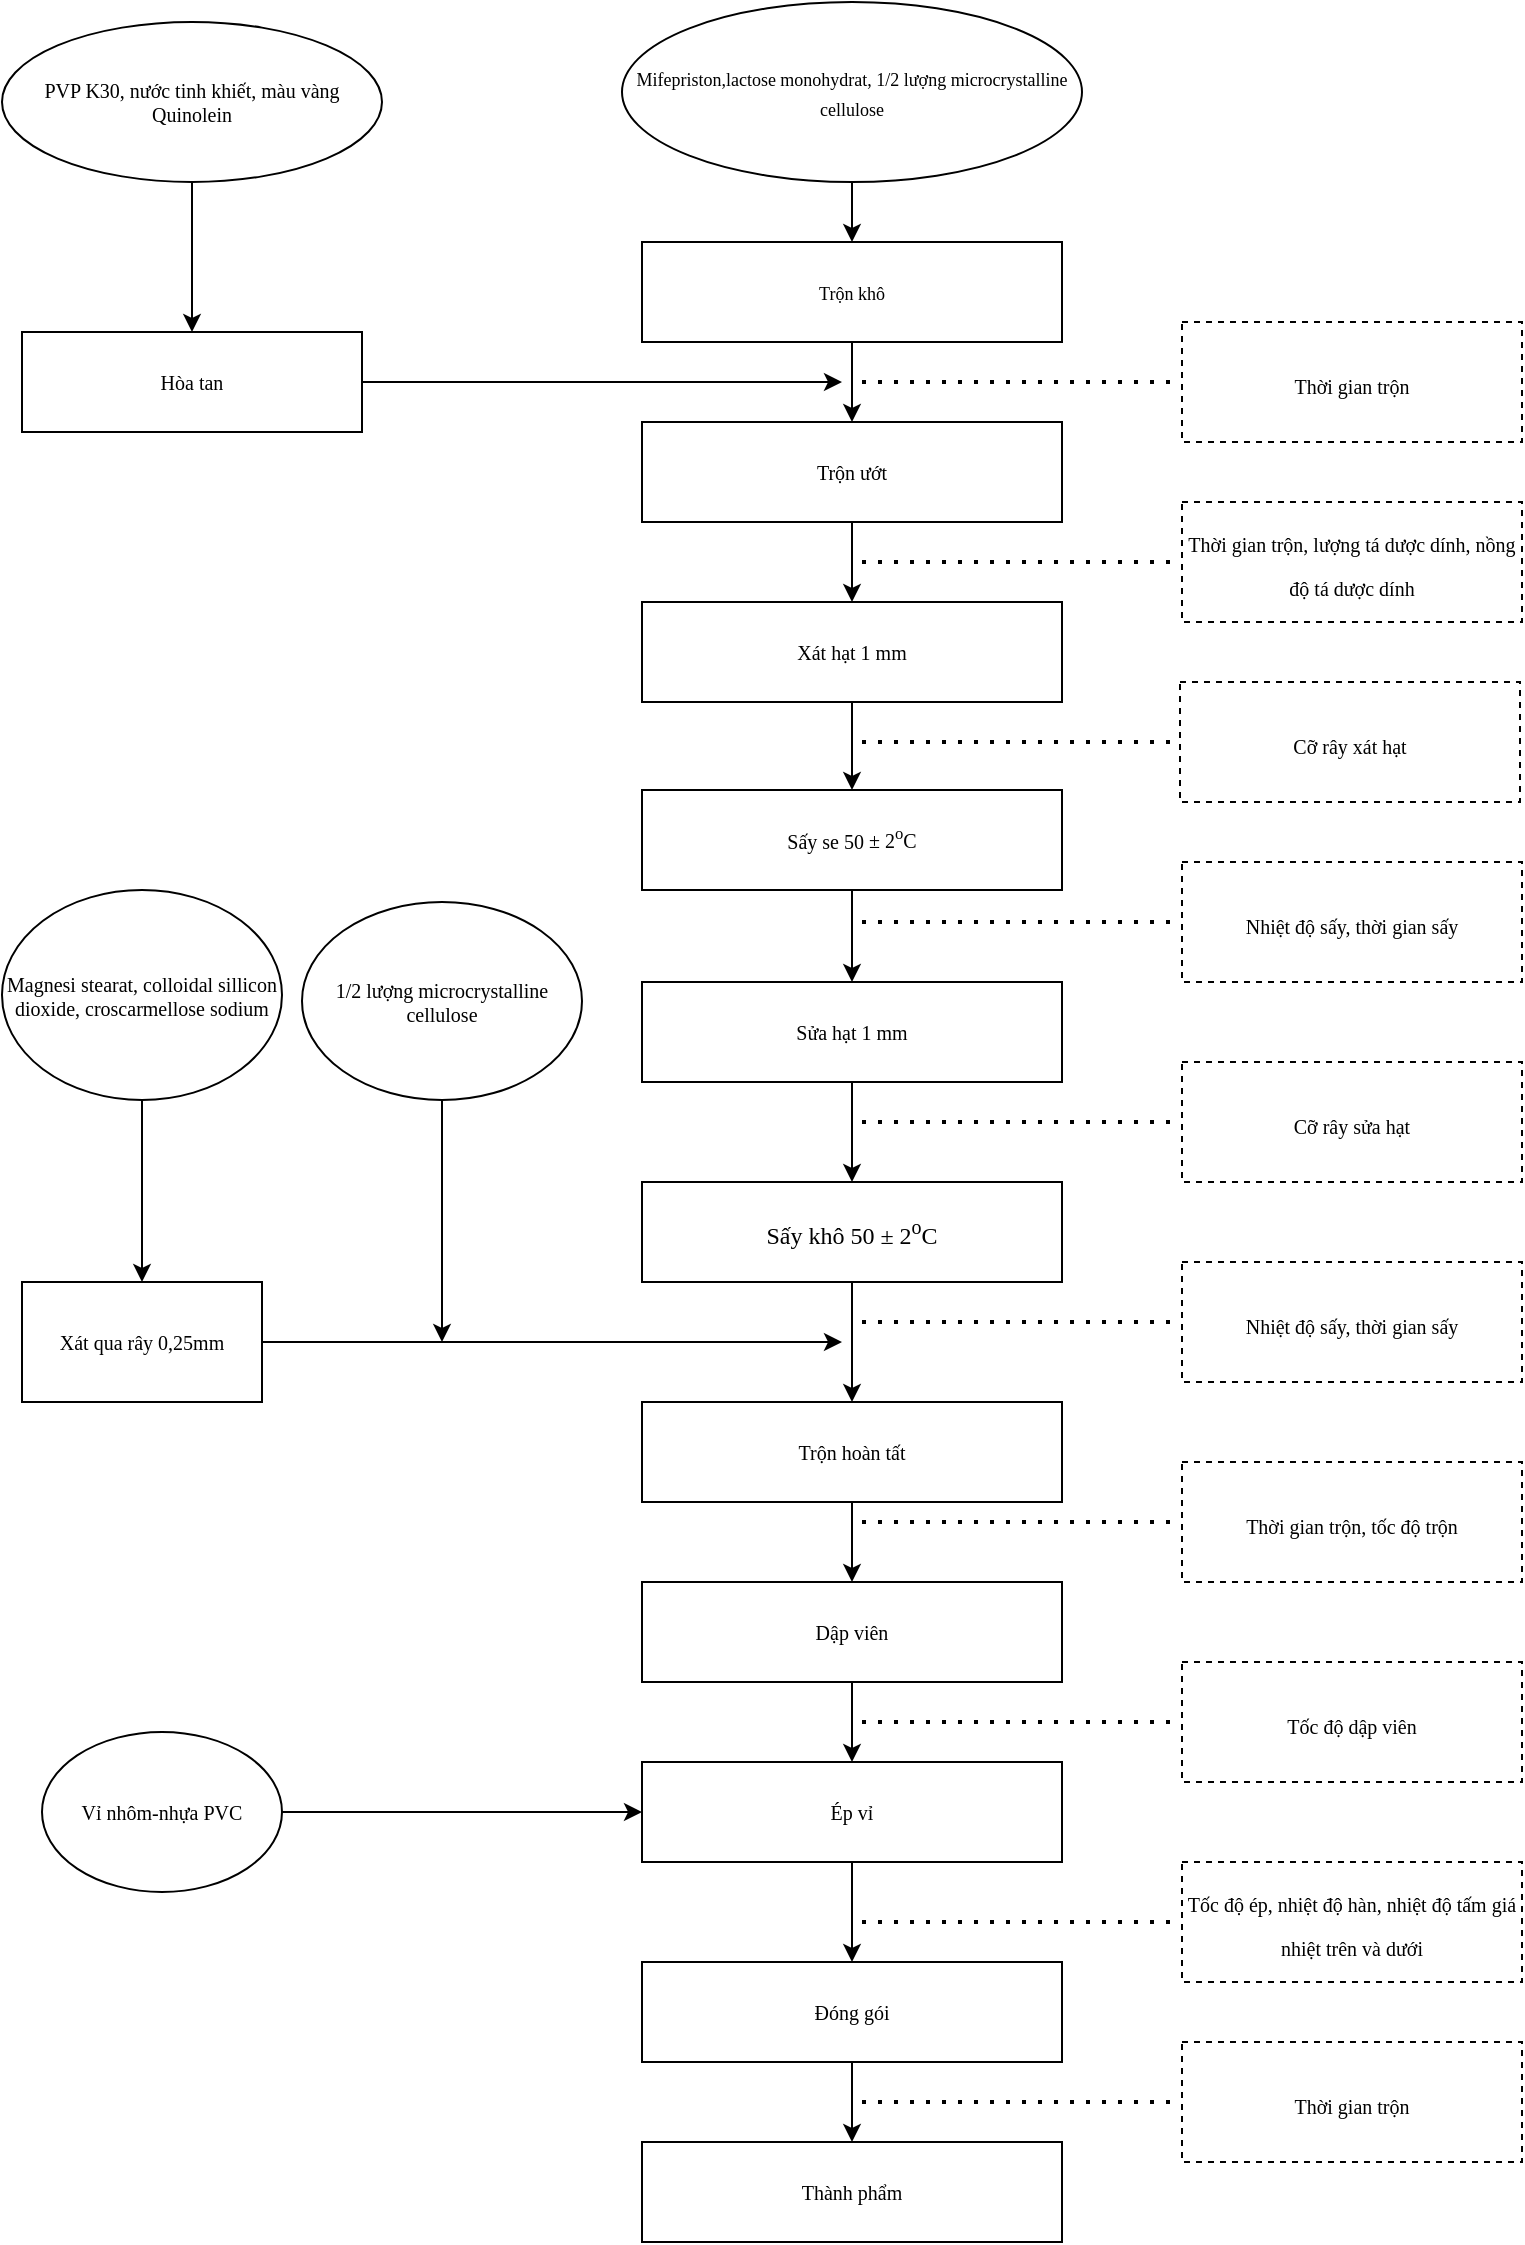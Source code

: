 <mxfile version="20.6.0" type="github">
  <diagram id="C5RBs43oDa-KdzZeNtuy" name="Page-1">
    <mxGraphModel dx="2170" dy="1100" grid="1" gridSize="10" guides="1" tooltips="1" connect="1" arrows="1" fold="1" page="1" pageScale="1" pageWidth="1169" pageHeight="827" math="0" shadow="0">
      <root>
        <mxCell id="WIyWlLk6GJQsqaUBKTNV-0" />
        <mxCell id="WIyWlLk6GJQsqaUBKTNV-1" parent="WIyWlLk6GJQsqaUBKTNV-0" />
        <mxCell id="eYAlA3jcJUsBGl3VyRQ2-2" value="" style="edgeStyle=orthogonalEdgeStyle;rounded=0;orthogonalLoop=1;jettySize=auto;html=1;fontSize=9;fontFamily=Times New Roman;" edge="1" parent="WIyWlLk6GJQsqaUBKTNV-1" source="eYAlA3jcJUsBGl3VyRQ2-0" target="eYAlA3jcJUsBGl3VyRQ2-1">
          <mxGeometry relative="1" as="geometry" />
        </mxCell>
        <mxCell id="eYAlA3jcJUsBGl3VyRQ2-0" value="&lt;font style=&quot;font-size: 9px;&quot;&gt;Mifepriston,lactose monohydrat, 1/2 lượng microcrystalline cellulose&lt;/font&gt;" style="ellipse;whiteSpace=wrap;html=1;fontFamily=Times New Roman;" vertex="1" parent="WIyWlLk6GJQsqaUBKTNV-1">
          <mxGeometry x="390" y="20" width="230" height="90" as="geometry" />
        </mxCell>
        <mxCell id="eYAlA3jcJUsBGl3VyRQ2-4" value="" style="edgeStyle=orthogonalEdgeStyle;rounded=0;orthogonalLoop=1;jettySize=auto;html=1;fontSize=18;fontFamily=Times New Roman;" edge="1" parent="WIyWlLk6GJQsqaUBKTNV-1" source="eYAlA3jcJUsBGl3VyRQ2-1" target="eYAlA3jcJUsBGl3VyRQ2-3">
          <mxGeometry relative="1" as="geometry" />
        </mxCell>
        <mxCell id="eYAlA3jcJUsBGl3VyRQ2-1" value="&lt;font style=&quot;font-size: 9px;&quot;&gt;Trộn khô&lt;/font&gt;" style="whiteSpace=wrap;html=1;fontFamily=Times New Roman;" vertex="1" parent="WIyWlLk6GJQsqaUBKTNV-1">
          <mxGeometry x="400" y="140" width="210" height="50" as="geometry" />
        </mxCell>
        <mxCell id="eYAlA3jcJUsBGl3VyRQ2-8" value="" style="edgeStyle=orthogonalEdgeStyle;rounded=0;orthogonalLoop=1;jettySize=auto;html=1;fontSize=18;fontFamily=Times New Roman;" edge="1" parent="WIyWlLk6GJQsqaUBKTNV-1" source="eYAlA3jcJUsBGl3VyRQ2-3" target="eYAlA3jcJUsBGl3VyRQ2-7">
          <mxGeometry relative="1" as="geometry" />
        </mxCell>
        <mxCell id="eYAlA3jcJUsBGl3VyRQ2-3" value="&lt;font style=&quot;font-size: 10px;&quot;&gt;Trộn ướt&lt;/font&gt;" style="whiteSpace=wrap;html=1;fontFamily=Times New Roman;" vertex="1" parent="WIyWlLk6GJQsqaUBKTNV-1">
          <mxGeometry x="400" y="230" width="210" height="50" as="geometry" />
        </mxCell>
        <mxCell id="eYAlA3jcJUsBGl3VyRQ2-10" value="" style="edgeStyle=orthogonalEdgeStyle;rounded=0;orthogonalLoop=1;jettySize=auto;html=1;fontSize=18;fontFamily=Times New Roman;" edge="1" parent="WIyWlLk6GJQsqaUBKTNV-1" source="eYAlA3jcJUsBGl3VyRQ2-7" target="eYAlA3jcJUsBGl3VyRQ2-9">
          <mxGeometry relative="1" as="geometry" />
        </mxCell>
        <mxCell id="eYAlA3jcJUsBGl3VyRQ2-7" value="&lt;font style=&quot;font-size: 10px;&quot;&gt;Xát hạt 1 mm&lt;/font&gt;" style="whiteSpace=wrap;html=1;fontFamily=Times New Roman;" vertex="1" parent="WIyWlLk6GJQsqaUBKTNV-1">
          <mxGeometry x="400" y="320" width="210" height="50" as="geometry" />
        </mxCell>
        <mxCell id="eYAlA3jcJUsBGl3VyRQ2-12" value="" style="edgeStyle=orthogonalEdgeStyle;rounded=0;orthogonalLoop=1;jettySize=auto;html=1;fontSize=18;fontFamily=Times New Roman;" edge="1" parent="WIyWlLk6GJQsqaUBKTNV-1" source="eYAlA3jcJUsBGl3VyRQ2-9" target="eYAlA3jcJUsBGl3VyRQ2-11">
          <mxGeometry relative="1" as="geometry" />
        </mxCell>
        <mxCell id="eYAlA3jcJUsBGl3VyRQ2-9" value="&lt;font style=&quot;font-size: 10px;&quot;&gt;Sấy se 50&lt;span lang=&quot;EN-US&quot;&gt; ± 2&lt;sup&gt;o&lt;/sup&gt;C&lt;br&gt;&lt;/span&gt;&lt;/font&gt;" style="whiteSpace=wrap;html=1;fontFamily=Times New Roman;" vertex="1" parent="WIyWlLk6GJQsqaUBKTNV-1">
          <mxGeometry x="400" y="414" width="210" height="50" as="geometry" />
        </mxCell>
        <mxCell id="eYAlA3jcJUsBGl3VyRQ2-14" value="" style="edgeStyle=orthogonalEdgeStyle;rounded=0;orthogonalLoop=1;jettySize=auto;html=1;fontSize=18;fontFamily=Times New Roman;" edge="1" parent="WIyWlLk6GJQsqaUBKTNV-1" source="eYAlA3jcJUsBGl3VyRQ2-11" target="eYAlA3jcJUsBGl3VyRQ2-13">
          <mxGeometry relative="1" as="geometry" />
        </mxCell>
        <mxCell id="eYAlA3jcJUsBGl3VyRQ2-11" value="&lt;font style=&quot;font-size: 10px;&quot;&gt;Sửa hạt 1 mm&lt;br&gt;&lt;/font&gt;" style="whiteSpace=wrap;html=1;fontFamily=Times New Roman;" vertex="1" parent="WIyWlLk6GJQsqaUBKTNV-1">
          <mxGeometry x="400" y="510" width="210" height="50" as="geometry" />
        </mxCell>
        <mxCell id="eYAlA3jcJUsBGl3VyRQ2-16" value="" style="edgeStyle=orthogonalEdgeStyle;rounded=0;orthogonalLoop=1;jettySize=auto;html=1;fontSize=18;fontFamily=Times New Roman;" edge="1" parent="WIyWlLk6GJQsqaUBKTNV-1" source="eYAlA3jcJUsBGl3VyRQ2-13" target="eYAlA3jcJUsBGl3VyRQ2-15">
          <mxGeometry relative="1" as="geometry" />
        </mxCell>
        <mxCell id="eYAlA3jcJUsBGl3VyRQ2-13" value="Sấy khô 50&lt;span lang=&quot;EN-US&quot;&gt; ± 2&lt;sup&gt;o&lt;/sup&gt;C&lt;/span&gt;" style="whiteSpace=wrap;html=1;fontFamily=Times New Roman;" vertex="1" parent="WIyWlLk6GJQsqaUBKTNV-1">
          <mxGeometry x="400" y="610" width="210" height="50" as="geometry" />
        </mxCell>
        <mxCell id="eYAlA3jcJUsBGl3VyRQ2-18" value="" style="edgeStyle=orthogonalEdgeStyle;rounded=0;orthogonalLoop=1;jettySize=auto;html=1;fontSize=18;fontFamily=Times New Roman;" edge="1" parent="WIyWlLk6GJQsqaUBKTNV-1" source="eYAlA3jcJUsBGl3VyRQ2-15" target="eYAlA3jcJUsBGl3VyRQ2-17">
          <mxGeometry relative="1" as="geometry" />
        </mxCell>
        <mxCell id="eYAlA3jcJUsBGl3VyRQ2-15" value="&lt;font style=&quot;font-size: 10px;&quot;&gt;Trộn hoàn tất&lt;/font&gt;" style="whiteSpace=wrap;html=1;fontFamily=Times New Roman;" vertex="1" parent="WIyWlLk6GJQsqaUBKTNV-1">
          <mxGeometry x="400" y="720" width="210" height="50" as="geometry" />
        </mxCell>
        <mxCell id="eYAlA3jcJUsBGl3VyRQ2-20" value="" style="edgeStyle=orthogonalEdgeStyle;rounded=0;orthogonalLoop=1;jettySize=auto;html=1;fontSize=18;fontFamily=Times New Roman;" edge="1" parent="WIyWlLk6GJQsqaUBKTNV-1" source="eYAlA3jcJUsBGl3VyRQ2-17" target="eYAlA3jcJUsBGl3VyRQ2-19">
          <mxGeometry relative="1" as="geometry" />
        </mxCell>
        <mxCell id="eYAlA3jcJUsBGl3VyRQ2-17" value="&lt;font style=&quot;font-size: 10px;&quot;&gt;Dập viên&lt;/font&gt;" style="whiteSpace=wrap;html=1;fontFamily=Times New Roman;" vertex="1" parent="WIyWlLk6GJQsqaUBKTNV-1">
          <mxGeometry x="400" y="810" width="210" height="50" as="geometry" />
        </mxCell>
        <mxCell id="eYAlA3jcJUsBGl3VyRQ2-22" value="" style="edgeStyle=orthogonalEdgeStyle;rounded=0;orthogonalLoop=1;jettySize=auto;html=1;fontSize=18;fontFamily=Times New Roman;" edge="1" parent="WIyWlLk6GJQsqaUBKTNV-1" source="eYAlA3jcJUsBGl3VyRQ2-19" target="eYAlA3jcJUsBGl3VyRQ2-21">
          <mxGeometry relative="1" as="geometry" />
        </mxCell>
        <mxCell id="eYAlA3jcJUsBGl3VyRQ2-19" value="&lt;font style=&quot;font-size: 10px;&quot;&gt;Ép vỉ&lt;/font&gt;" style="whiteSpace=wrap;html=1;fontFamily=Times New Roman;" vertex="1" parent="WIyWlLk6GJQsqaUBKTNV-1">
          <mxGeometry x="400" y="900" width="210" height="50" as="geometry" />
        </mxCell>
        <mxCell id="eYAlA3jcJUsBGl3VyRQ2-24" value="" style="edgeStyle=orthogonalEdgeStyle;rounded=0;orthogonalLoop=1;jettySize=auto;html=1;fontSize=18;fontFamily=Times New Roman;" edge="1" parent="WIyWlLk6GJQsqaUBKTNV-1" source="eYAlA3jcJUsBGl3VyRQ2-21" target="eYAlA3jcJUsBGl3VyRQ2-23">
          <mxGeometry relative="1" as="geometry" />
        </mxCell>
        <mxCell id="eYAlA3jcJUsBGl3VyRQ2-21" value="&lt;font style=&quot;font-size: 10px;&quot;&gt;Đóng gói&lt;/font&gt;" style="whiteSpace=wrap;html=1;fontFamily=Times New Roman;" vertex="1" parent="WIyWlLk6GJQsqaUBKTNV-1">
          <mxGeometry x="400" y="1000" width="210" height="50" as="geometry" />
        </mxCell>
        <mxCell id="eYAlA3jcJUsBGl3VyRQ2-23" value="&lt;font style=&quot;font-size: 10px;&quot;&gt;Thành phẩm&lt;/font&gt;" style="whiteSpace=wrap;html=1;fontFamily=Times New Roman;" vertex="1" parent="WIyWlLk6GJQsqaUBKTNV-1">
          <mxGeometry x="400" y="1090" width="210" height="50" as="geometry" />
        </mxCell>
        <mxCell id="eYAlA3jcJUsBGl3VyRQ2-25" value="&lt;font style=&quot;font-size: 10px;&quot;&gt;Thời gian trộn&lt;/font&gt;" style="rounded=0;whiteSpace=wrap;html=1;fontSize=18;dashed=1;fontFamily=Times New Roman;" vertex="1" parent="WIyWlLk6GJQsqaUBKTNV-1">
          <mxGeometry x="670" y="180" width="170" height="60" as="geometry" />
        </mxCell>
        <mxCell id="eYAlA3jcJUsBGl3VyRQ2-29" value="" style="endArrow=none;dashed=1;html=1;dashPattern=1 3;strokeWidth=2;rounded=0;fontSize=18;entryX=0;entryY=0.5;entryDx=0;entryDy=0;fontFamily=Times New Roman;" edge="1" parent="WIyWlLk6GJQsqaUBKTNV-1" target="eYAlA3jcJUsBGl3VyRQ2-25">
          <mxGeometry width="50" height="50" relative="1" as="geometry">
            <mxPoint x="510" y="210" as="sourcePoint" />
            <mxPoint x="630" y="390" as="targetPoint" />
          </mxGeometry>
        </mxCell>
        <mxCell id="eYAlA3jcJUsBGl3VyRQ2-30" value="&lt;div&gt;&lt;font style=&quot;font-size: 10px;&quot;&gt;Thời gian trộn, lượng tá dược dính, nồng độ tá dược dính&lt;/font&gt;&lt;/div&gt;" style="rounded=0;whiteSpace=wrap;html=1;fontSize=18;dashed=1;fontFamily=Times New Roman;" vertex="1" parent="WIyWlLk6GJQsqaUBKTNV-1">
          <mxGeometry x="670" y="270" width="170" height="60" as="geometry" />
        </mxCell>
        <mxCell id="eYAlA3jcJUsBGl3VyRQ2-31" value="" style="endArrow=none;dashed=1;html=1;dashPattern=1 3;strokeWidth=2;rounded=0;fontSize=18;entryX=0;entryY=0.5;entryDx=0;entryDy=0;fontFamily=Times New Roman;" edge="1" parent="WIyWlLk6GJQsqaUBKTNV-1" target="eYAlA3jcJUsBGl3VyRQ2-30">
          <mxGeometry width="50" height="50" relative="1" as="geometry">
            <mxPoint x="510" y="300" as="sourcePoint" />
            <mxPoint x="630" y="480" as="targetPoint" />
          </mxGeometry>
        </mxCell>
        <mxCell id="eYAlA3jcJUsBGl3VyRQ2-32" value="&lt;font style=&quot;font-size: 10px;&quot;&gt;Cỡ rây xát hạt&lt;br&gt;&lt;/font&gt;" style="rounded=0;whiteSpace=wrap;html=1;fontSize=18;dashed=1;fontFamily=Times New Roman;" vertex="1" parent="WIyWlLk6GJQsqaUBKTNV-1">
          <mxGeometry x="669" y="360" width="170" height="60" as="geometry" />
        </mxCell>
        <mxCell id="eYAlA3jcJUsBGl3VyRQ2-33" value="" style="endArrow=none;dashed=1;html=1;dashPattern=1 3;strokeWidth=2;rounded=0;fontSize=18;entryX=0;entryY=0.5;entryDx=0;entryDy=0;fontFamily=Times New Roman;" edge="1" parent="WIyWlLk6GJQsqaUBKTNV-1" target="eYAlA3jcJUsBGl3VyRQ2-32">
          <mxGeometry width="50" height="50" relative="1" as="geometry">
            <mxPoint x="510" y="390" as="sourcePoint" />
            <mxPoint x="630" y="570" as="targetPoint" />
          </mxGeometry>
        </mxCell>
        <mxCell id="eYAlA3jcJUsBGl3VyRQ2-36" value="&lt;font style=&quot;font-size: 10px;&quot;&gt;Nhiệt độ sấy, thời gian sấy&lt;br&gt;&lt;/font&gt;" style="rounded=0;whiteSpace=wrap;html=1;fontSize=18;dashed=1;fontFamily=Times New Roman;" vertex="1" parent="WIyWlLk6GJQsqaUBKTNV-1">
          <mxGeometry x="670" y="450" width="170" height="60" as="geometry" />
        </mxCell>
        <mxCell id="eYAlA3jcJUsBGl3VyRQ2-37" value="" style="endArrow=none;dashed=1;html=1;dashPattern=1 3;strokeWidth=2;rounded=0;fontSize=18;entryX=0;entryY=0.5;entryDx=0;entryDy=0;fontFamily=Times New Roman;" edge="1" parent="WIyWlLk6GJQsqaUBKTNV-1" target="eYAlA3jcJUsBGl3VyRQ2-36">
          <mxGeometry width="50" height="50" relative="1" as="geometry">
            <mxPoint x="510" y="480" as="sourcePoint" />
            <mxPoint x="630" y="660" as="targetPoint" />
          </mxGeometry>
        </mxCell>
        <mxCell id="eYAlA3jcJUsBGl3VyRQ2-38" value="&lt;font style=&quot;font-size: 10px;&quot;&gt;Cỡ rây sửa hạt&lt;br&gt;&lt;/font&gt;" style="rounded=0;whiteSpace=wrap;html=1;fontSize=18;dashed=1;fontFamily=Times New Roman;" vertex="1" parent="WIyWlLk6GJQsqaUBKTNV-1">
          <mxGeometry x="670" y="550" width="170" height="60" as="geometry" />
        </mxCell>
        <mxCell id="eYAlA3jcJUsBGl3VyRQ2-39" value="" style="endArrow=none;dashed=1;html=1;dashPattern=1 3;strokeWidth=2;rounded=0;fontSize=18;entryX=0;entryY=0.5;entryDx=0;entryDy=0;fontFamily=Times New Roman;" edge="1" parent="WIyWlLk6GJQsqaUBKTNV-1" target="eYAlA3jcJUsBGl3VyRQ2-38">
          <mxGeometry width="50" height="50" relative="1" as="geometry">
            <mxPoint x="510" y="580" as="sourcePoint" />
            <mxPoint x="630" y="760" as="targetPoint" />
          </mxGeometry>
        </mxCell>
        <mxCell id="eYAlA3jcJUsBGl3VyRQ2-40" value="&lt;font style=&quot;font-size: 10px;&quot;&gt;Nhiệt độ sấy, thời gian sấy&lt;br&gt;&lt;/font&gt;" style="rounded=0;whiteSpace=wrap;html=1;fontSize=18;dashed=1;fontFamily=Times New Roman;" vertex="1" parent="WIyWlLk6GJQsqaUBKTNV-1">
          <mxGeometry x="670" y="650" width="170" height="60" as="geometry" />
        </mxCell>
        <mxCell id="eYAlA3jcJUsBGl3VyRQ2-41" value="" style="endArrow=none;dashed=1;html=1;dashPattern=1 3;strokeWidth=2;rounded=0;fontSize=18;entryX=0;entryY=0.5;entryDx=0;entryDy=0;fontFamily=Times New Roman;" edge="1" parent="WIyWlLk6GJQsqaUBKTNV-1" target="eYAlA3jcJUsBGl3VyRQ2-40">
          <mxGeometry width="50" height="50" relative="1" as="geometry">
            <mxPoint x="510" y="680" as="sourcePoint" />
            <mxPoint x="630" y="860" as="targetPoint" />
          </mxGeometry>
        </mxCell>
        <mxCell id="eYAlA3jcJUsBGl3VyRQ2-42" value="&lt;font style=&quot;font-size: 10px;&quot;&gt;Thời gian trộn, tốc độ trộn&lt;br&gt;&lt;/font&gt;" style="rounded=0;whiteSpace=wrap;html=1;fontSize=18;dashed=1;fontFamily=Times New Roman;" vertex="1" parent="WIyWlLk6GJQsqaUBKTNV-1">
          <mxGeometry x="670" y="750" width="170" height="60" as="geometry" />
        </mxCell>
        <mxCell id="eYAlA3jcJUsBGl3VyRQ2-43" value="" style="endArrow=none;dashed=1;html=1;dashPattern=1 3;strokeWidth=2;rounded=0;fontSize=18;entryX=0;entryY=0.5;entryDx=0;entryDy=0;fontFamily=Times New Roman;" edge="1" parent="WIyWlLk6GJQsqaUBKTNV-1" target="eYAlA3jcJUsBGl3VyRQ2-42">
          <mxGeometry width="50" height="50" relative="1" as="geometry">
            <mxPoint x="510" y="780" as="sourcePoint" />
            <mxPoint x="630" y="960" as="targetPoint" />
          </mxGeometry>
        </mxCell>
        <mxCell id="eYAlA3jcJUsBGl3VyRQ2-44" value="&lt;font style=&quot;font-size: 10px;&quot;&gt;Tốc độ dập viên&lt;br&gt;&lt;/font&gt;" style="rounded=0;whiteSpace=wrap;html=1;fontSize=18;dashed=1;fontFamily=Times New Roman;" vertex="1" parent="WIyWlLk6GJQsqaUBKTNV-1">
          <mxGeometry x="670" y="850" width="170" height="60" as="geometry" />
        </mxCell>
        <mxCell id="eYAlA3jcJUsBGl3VyRQ2-45" value="" style="endArrow=none;dashed=1;html=1;dashPattern=1 3;strokeWidth=2;rounded=0;fontSize=18;entryX=0;entryY=0.5;entryDx=0;entryDy=0;fontFamily=Times New Roman;" edge="1" parent="WIyWlLk6GJQsqaUBKTNV-1" target="eYAlA3jcJUsBGl3VyRQ2-44">
          <mxGeometry width="50" height="50" relative="1" as="geometry">
            <mxPoint x="510" y="880" as="sourcePoint" />
            <mxPoint x="630" y="1060" as="targetPoint" />
          </mxGeometry>
        </mxCell>
        <mxCell id="eYAlA3jcJUsBGl3VyRQ2-46" value="&lt;font style=&quot;font-size: 10px;&quot;&gt;Tốc độ ép, nhiệt độ hàn, nhiệt độ tấm giá nhiệt trên và dưới&lt;br&gt;&lt;/font&gt;" style="rounded=0;whiteSpace=wrap;html=1;fontSize=18;dashed=1;fontFamily=Times New Roman;" vertex="1" parent="WIyWlLk6GJQsqaUBKTNV-1">
          <mxGeometry x="670" y="950" width="170" height="60" as="geometry" />
        </mxCell>
        <mxCell id="eYAlA3jcJUsBGl3VyRQ2-47" value="" style="endArrow=none;dashed=1;html=1;dashPattern=1 3;strokeWidth=2;rounded=0;fontSize=18;entryX=0;entryY=0.5;entryDx=0;entryDy=0;fontFamily=Times New Roman;" edge="1" parent="WIyWlLk6GJQsqaUBKTNV-1" target="eYAlA3jcJUsBGl3VyRQ2-46">
          <mxGeometry width="50" height="50" relative="1" as="geometry">
            <mxPoint x="510" y="980" as="sourcePoint" />
            <mxPoint x="630" y="1160" as="targetPoint" />
          </mxGeometry>
        </mxCell>
        <mxCell id="eYAlA3jcJUsBGl3VyRQ2-48" value="&lt;font style=&quot;font-size: 10px;&quot;&gt;Thời gian trộn&lt;/font&gt;" style="rounded=0;whiteSpace=wrap;html=1;fontSize=18;dashed=1;fontFamily=Times New Roman;" vertex="1" parent="WIyWlLk6GJQsqaUBKTNV-1">
          <mxGeometry x="670" y="1040" width="170" height="60" as="geometry" />
        </mxCell>
        <mxCell id="eYAlA3jcJUsBGl3VyRQ2-49" value="" style="endArrow=none;dashed=1;html=1;dashPattern=1 3;strokeWidth=2;rounded=0;fontSize=18;entryX=0;entryY=0.5;entryDx=0;entryDy=0;fontFamily=Times New Roman;" edge="1" parent="WIyWlLk6GJQsqaUBKTNV-1" target="eYAlA3jcJUsBGl3VyRQ2-48">
          <mxGeometry width="50" height="50" relative="1" as="geometry">
            <mxPoint x="510" y="1070" as="sourcePoint" />
            <mxPoint x="630" y="1250" as="targetPoint" />
          </mxGeometry>
        </mxCell>
        <mxCell id="eYAlA3jcJUsBGl3VyRQ2-52" value="" style="edgeStyle=orthogonalEdgeStyle;rounded=0;orthogonalLoop=1;jettySize=auto;html=1;fontSize=10;fontFamily=Times New Roman;" edge="1" parent="WIyWlLk6GJQsqaUBKTNV-1" source="eYAlA3jcJUsBGl3VyRQ2-50" target="eYAlA3jcJUsBGl3VyRQ2-51">
          <mxGeometry relative="1" as="geometry" />
        </mxCell>
        <mxCell id="eYAlA3jcJUsBGl3VyRQ2-50" value="&lt;font style=&quot;font-size: 10px;&quot;&gt;PVP K30, nước tinh khiết, màu vàng Quinolein&lt;/font&gt;" style="ellipse;whiteSpace=wrap;html=1;fontSize=10;fontFamily=Times New Roman;" vertex="1" parent="WIyWlLk6GJQsqaUBKTNV-1">
          <mxGeometry x="80" y="30" width="190" height="80" as="geometry" />
        </mxCell>
        <mxCell id="eYAlA3jcJUsBGl3VyRQ2-54" style="edgeStyle=orthogonalEdgeStyle;rounded=0;orthogonalLoop=1;jettySize=auto;html=1;fontSize=10;fontFamily=Times New Roman;" edge="1" parent="WIyWlLk6GJQsqaUBKTNV-1" source="eYAlA3jcJUsBGl3VyRQ2-51">
          <mxGeometry relative="1" as="geometry">
            <mxPoint x="500" y="210" as="targetPoint" />
          </mxGeometry>
        </mxCell>
        <mxCell id="eYAlA3jcJUsBGl3VyRQ2-51" value="Hòa tan" style="whiteSpace=wrap;html=1;fontSize=10;fontFamily=Times New Roman;" vertex="1" parent="WIyWlLk6GJQsqaUBKTNV-1">
          <mxGeometry x="90" y="185" width="170" height="50" as="geometry" />
        </mxCell>
        <mxCell id="eYAlA3jcJUsBGl3VyRQ2-60" value="" style="edgeStyle=orthogonalEdgeStyle;rounded=0;orthogonalLoop=1;jettySize=auto;html=1;fontFamily=Times New Roman;fontSize=10;" edge="1" parent="WIyWlLk6GJQsqaUBKTNV-1" source="eYAlA3jcJUsBGl3VyRQ2-55" target="eYAlA3jcJUsBGl3VyRQ2-59">
          <mxGeometry relative="1" as="geometry" />
        </mxCell>
        <mxCell id="eYAlA3jcJUsBGl3VyRQ2-55" value="&lt;font style=&quot;font-size: 10px;&quot;&gt;Magnesi stearat, colloidal sillicon dioxide, croscarmellose sodium&lt;/font&gt;" style="ellipse;whiteSpace=wrap;html=1;fontSize=10;fontFamily=Times New Roman;" vertex="1" parent="WIyWlLk6GJQsqaUBKTNV-1">
          <mxGeometry x="80" y="464" width="140" height="105" as="geometry" />
        </mxCell>
        <mxCell id="eYAlA3jcJUsBGl3VyRQ2-64" style="edgeStyle=orthogonalEdgeStyle;rounded=0;orthogonalLoop=1;jettySize=auto;html=1;fontFamily=Times New Roman;fontSize=10;" edge="1" parent="WIyWlLk6GJQsqaUBKTNV-1" source="eYAlA3jcJUsBGl3VyRQ2-56">
          <mxGeometry relative="1" as="geometry">
            <mxPoint x="300" y="690" as="targetPoint" />
          </mxGeometry>
        </mxCell>
        <mxCell id="eYAlA3jcJUsBGl3VyRQ2-56" value="1/2 lượng microcrystalline cellulose" style="ellipse;whiteSpace=wrap;html=1;fontSize=10;fontFamily=Times New Roman;" vertex="1" parent="WIyWlLk6GJQsqaUBKTNV-1">
          <mxGeometry x="230" y="470" width="140" height="99" as="geometry" />
        </mxCell>
        <mxCell id="eYAlA3jcJUsBGl3VyRQ2-62" style="edgeStyle=orthogonalEdgeStyle;rounded=0;orthogonalLoop=1;jettySize=auto;html=1;fontFamily=Times New Roman;fontSize=10;" edge="1" parent="WIyWlLk6GJQsqaUBKTNV-1" source="eYAlA3jcJUsBGl3VyRQ2-59">
          <mxGeometry relative="1" as="geometry">
            <mxPoint x="500" y="690" as="targetPoint" />
          </mxGeometry>
        </mxCell>
        <mxCell id="eYAlA3jcJUsBGl3VyRQ2-59" value="Xát qua rây 0,25mm" style="whiteSpace=wrap;html=1;fontSize=10;fontFamily=Times New Roman;" vertex="1" parent="WIyWlLk6GJQsqaUBKTNV-1">
          <mxGeometry x="90" y="660" width="120" height="60" as="geometry" />
        </mxCell>
        <mxCell id="eYAlA3jcJUsBGl3VyRQ2-67" style="edgeStyle=orthogonalEdgeStyle;rounded=0;orthogonalLoop=1;jettySize=auto;html=1;entryX=0;entryY=0.5;entryDx=0;entryDy=0;fontFamily=Times New Roman;fontSize=10;" edge="1" parent="WIyWlLk6GJQsqaUBKTNV-1" source="eYAlA3jcJUsBGl3VyRQ2-65" target="eYAlA3jcJUsBGl3VyRQ2-19">
          <mxGeometry relative="1" as="geometry" />
        </mxCell>
        <mxCell id="eYAlA3jcJUsBGl3VyRQ2-65" value="Vỉ nhôm-nhựa PVC" style="ellipse;whiteSpace=wrap;html=1;fontFamily=Times New Roman;fontSize=10;" vertex="1" parent="WIyWlLk6GJQsqaUBKTNV-1">
          <mxGeometry x="100" y="885" width="120" height="80" as="geometry" />
        </mxCell>
      </root>
    </mxGraphModel>
  </diagram>
</mxfile>
